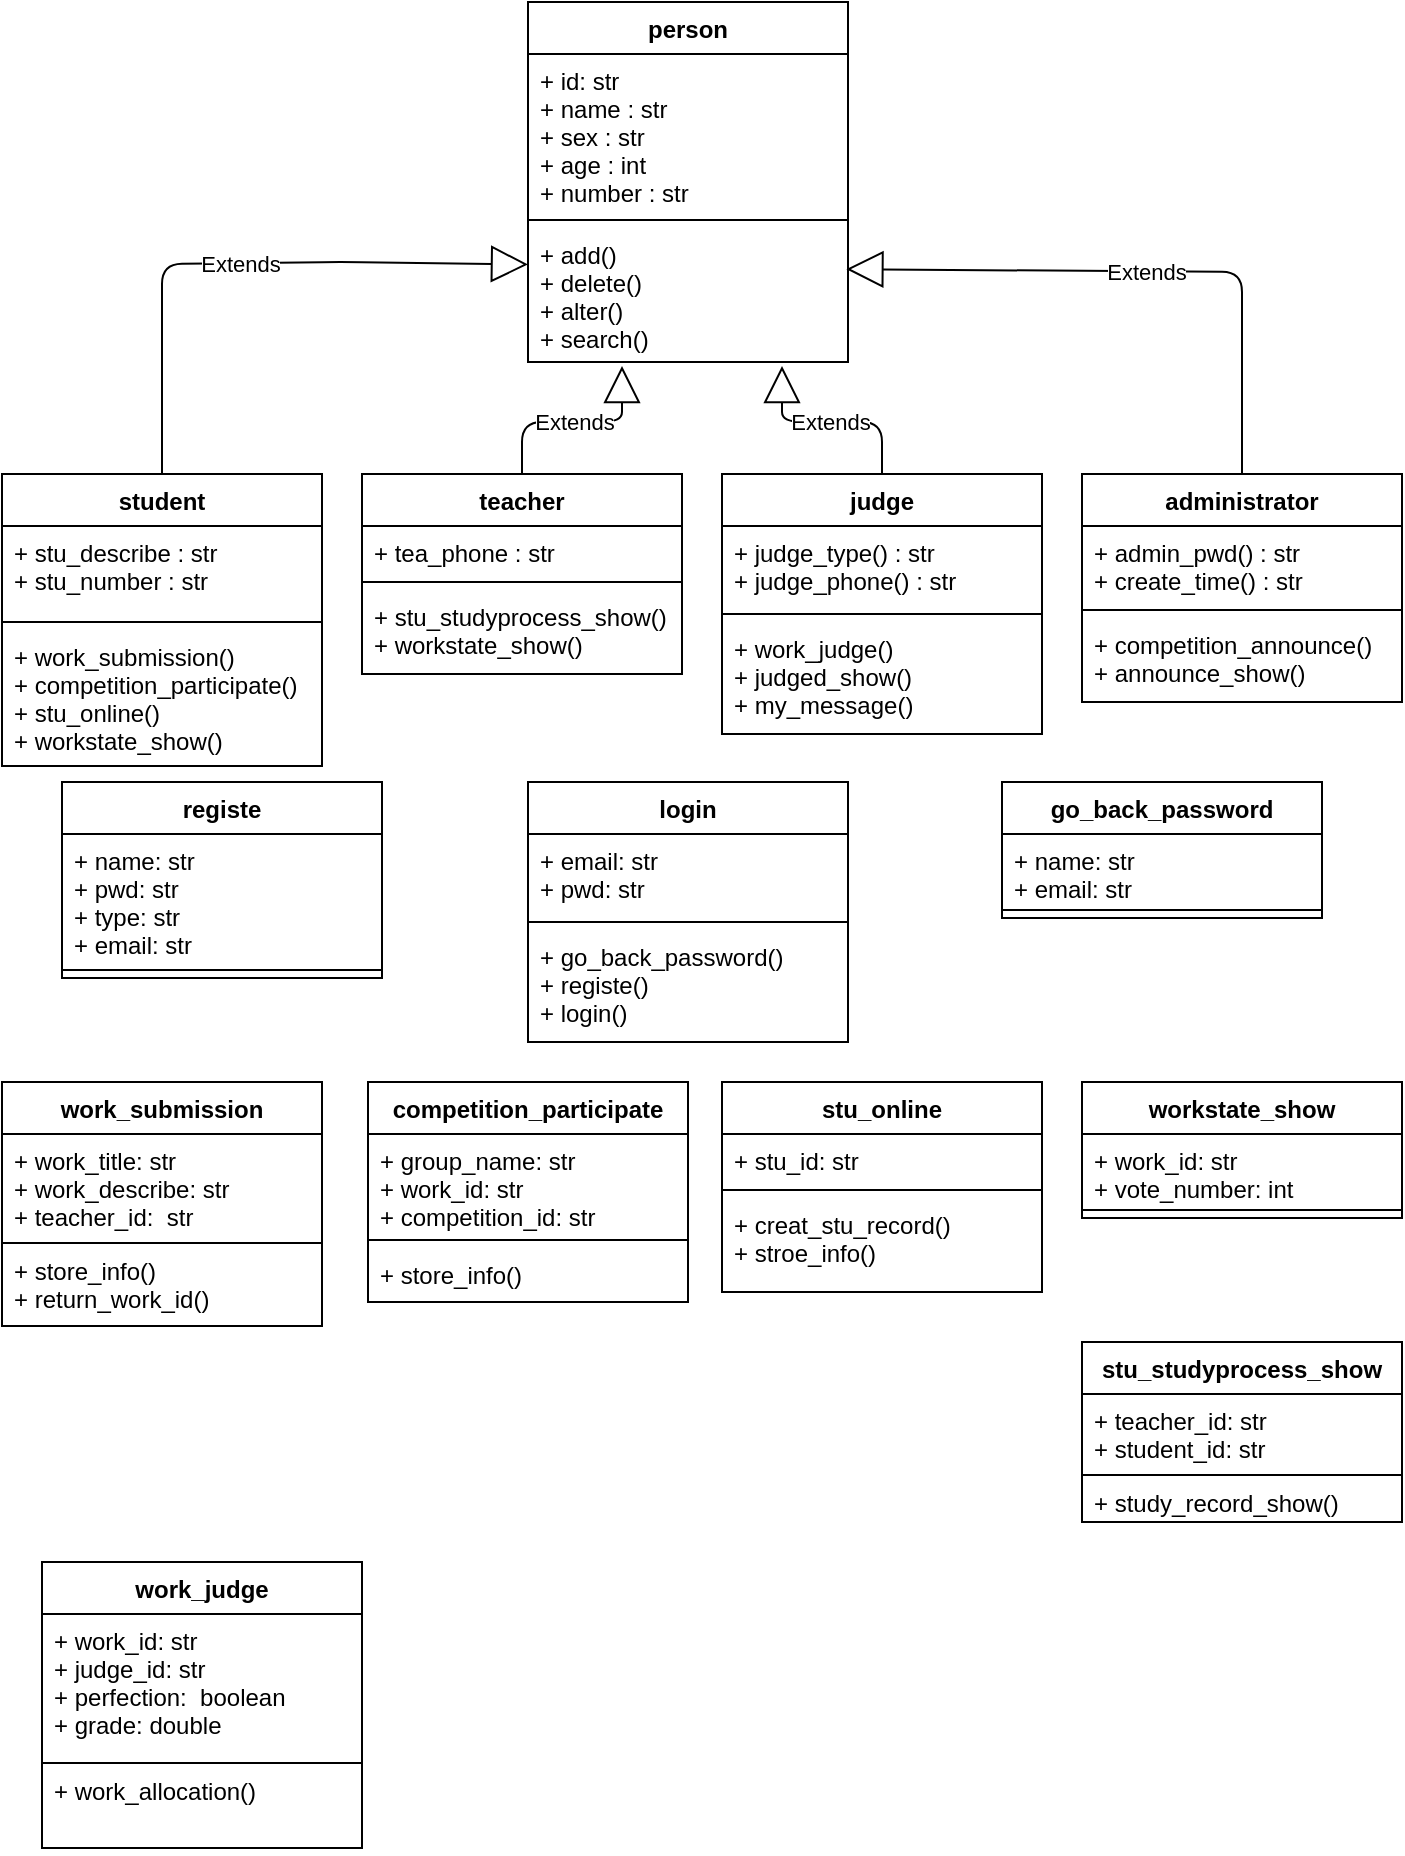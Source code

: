 <mxfile type="github" version="12.2.2" pages="1">
  <diagram id="kNJaRSYR2laIv3SLOteu" name="Page-1">
    <mxGraphModel grid="1" dx="1024" dy="562" gridSize="10" guides="1" tooltips="1" connect="1" arrows="1" fold="1" page="1" pageScale="1" pageWidth="827" pageHeight="1169" background="none" math="0" shadow="0">
      <root>
        <mxCell id="0"/>
        <mxCell id="1" parent="0"/>
        <mxCell id="h46t7ZVLvmUZL9ephCK2-1" value="student" parent="1" style="swimlane;fontStyle=1;align=center;verticalAlign=top;childLayout=stackLayout;horizontal=1;startSize=26;horizontalStack=0;resizeParent=1;resizeParentMax=0;resizeLast=0;collapsible=1;marginBottom=0;" vertex="1">
          <mxGeometry as="geometry" y="246" x="70" height="146" width="160"/>
        </mxCell>
        <mxCell id="h46t7ZVLvmUZL9ephCK2-2" value="+ stu_describe : str&#xa;+ stu_number : str&#xa;" parent="h46t7ZVLvmUZL9ephCK2-1" style="text;strokeColor=none;fillColor=none;align=left;verticalAlign=top;spacingLeft=4;spacingRight=4;overflow=hidden;rotatable=0;points=[[0,0.5],[1,0.5]];portConstraint=eastwest;" vertex="1">
          <mxGeometry as="geometry" y="26" height="44" width="160"/>
        </mxCell>
        <mxCell id="h46t7ZVLvmUZL9ephCK2-3" value="" parent="h46t7ZVLvmUZL9ephCK2-1" style="line;strokeWidth=1;fillColor=none;align=left;verticalAlign=middle;spacingTop=-1;spacingLeft=3;spacingRight=3;rotatable=0;labelPosition=right;points=[];portConstraint=eastwest;" vertex="1">
          <mxGeometry as="geometry" y="70" height="8" width="160"/>
        </mxCell>
        <mxCell id="h46t7ZVLvmUZL9ephCK2-4" value="+ work_submission()&#xa;+ competition_participate()&#xa;+ stu_online()&#xa;+ workstate_show()" parent="h46t7ZVLvmUZL9ephCK2-1" style="text;strokeColor=none;fillColor=none;align=left;verticalAlign=top;spacingLeft=4;spacingRight=4;overflow=hidden;rotatable=0;points=[[0,0.5],[1,0.5]];portConstraint=eastwest;" vertex="1">
          <mxGeometry as="geometry" y="78" height="68" width="160"/>
        </mxCell>
        <mxCell id="h46t7ZVLvmUZL9ephCK2-13" value="teacher" parent="1" style="swimlane;fontStyle=1;align=center;verticalAlign=top;childLayout=stackLayout;horizontal=1;startSize=26;horizontalStack=0;resizeParent=1;resizeParentMax=0;resizeLast=0;collapsible=1;marginBottom=0;" vertex="1">
          <mxGeometry as="geometry" y="246" x="250" height="100" width="160"/>
        </mxCell>
        <mxCell id="h46t7ZVLvmUZL9ephCK2-14" value="+ tea_phone : str&#xa;" parent="h46t7ZVLvmUZL9ephCK2-13" style="text;strokeColor=none;fillColor=none;align=left;verticalAlign=top;spacingLeft=4;spacingRight=4;overflow=hidden;rotatable=0;points=[[0,0.5],[1,0.5]];portConstraint=eastwest;" vertex="1">
          <mxGeometry as="geometry" y="26" height="24" width="160"/>
        </mxCell>
        <mxCell id="h46t7ZVLvmUZL9ephCK2-15" value="" parent="h46t7ZVLvmUZL9ephCK2-13" style="line;strokeWidth=1;fillColor=none;align=left;verticalAlign=middle;spacingTop=-1;spacingLeft=3;spacingRight=3;rotatable=0;labelPosition=right;points=[];portConstraint=eastwest;" vertex="1">
          <mxGeometry as="geometry" y="50" height="8" width="160"/>
        </mxCell>
        <mxCell id="h46t7ZVLvmUZL9ephCK2-16" value="+ stu_studyprocess_show()&#xa;+ workstate_show()" parent="h46t7ZVLvmUZL9ephCK2-13" style="text;strokeColor=none;fillColor=none;align=left;verticalAlign=top;spacingLeft=4;spacingRight=4;overflow=hidden;rotatable=0;points=[[0,0.5],[1,0.5]];portConstraint=eastwest;" vertex="1">
          <mxGeometry as="geometry" y="58" height="42" width="160"/>
        </mxCell>
        <mxCell id="h46t7ZVLvmUZL9ephCK2-17" value="person" parent="1" style="swimlane;fontStyle=1;align=center;verticalAlign=top;childLayout=stackLayout;horizontal=1;startSize=26;horizontalStack=0;resizeParent=1;resizeParentMax=0;resizeLast=0;collapsible=1;marginBottom=0;" vertex="1">
          <mxGeometry as="geometry" y="10" x="333" height="180" width="160"/>
        </mxCell>
        <mxCell id="h46t7ZVLvmUZL9ephCK2-18" value="+ id: str&#xa;+ name : str&#xa;+ sex : str&#xa;+ age : int&#xa;+ number : str&#xa;" parent="h46t7ZVLvmUZL9ephCK2-17" style="text;strokeColor=none;fillColor=none;align=left;verticalAlign=top;spacingLeft=4;spacingRight=4;overflow=hidden;rotatable=0;points=[[0,0.5],[1,0.5]];portConstraint=eastwest;" vertex="1">
          <mxGeometry as="geometry" y="26" height="79" width="160"/>
        </mxCell>
        <mxCell id="h46t7ZVLvmUZL9ephCK2-19" value="" parent="h46t7ZVLvmUZL9ephCK2-17" style="line;strokeWidth=1;fillColor=none;align=left;verticalAlign=middle;spacingTop=-1;spacingLeft=3;spacingRight=3;rotatable=0;labelPosition=right;points=[];portConstraint=eastwest;" vertex="1">
          <mxGeometry as="geometry" y="105" height="8" width="160"/>
        </mxCell>
        <mxCell id="h46t7ZVLvmUZL9ephCK2-20" value="+ add()&#xa;+ delete()&#xa;+ alter()&#xa;+ search()" parent="h46t7ZVLvmUZL9ephCK2-17" style="text;strokeColor=none;fillColor=none;align=left;verticalAlign=top;spacingLeft=4;spacingRight=4;overflow=hidden;rotatable=0;points=[[0,0.5],[1,0.5]];portConstraint=eastwest;" vertex="1">
          <mxGeometry as="geometry" y="113" height="67" width="160"/>
        </mxCell>
        <mxCell id="sRSMocwNlfBlnJbOxF7g-1" value="judge" parent="1" style="swimlane;fontStyle=1;align=center;verticalAlign=top;childLayout=stackLayout;horizontal=1;startSize=26;horizontalStack=0;resizeParent=1;resizeParentMax=0;resizeLast=0;collapsible=1;marginBottom=0;" vertex="1">
          <mxGeometry as="geometry" y="246" x="430" height="130" width="160"/>
        </mxCell>
        <mxCell id="sRSMocwNlfBlnJbOxF7g-2" value="+ judge_type() : str&#xa;+ judge_phone() : str&#xa;" parent="sRSMocwNlfBlnJbOxF7g-1" style="text;strokeColor=none;fillColor=none;align=left;verticalAlign=top;spacingLeft=4;spacingRight=4;overflow=hidden;rotatable=0;points=[[0,0.5],[1,0.5]];portConstraint=eastwest;" vertex="1">
          <mxGeometry as="geometry" y="26" height="40" width="160"/>
        </mxCell>
        <mxCell id="sRSMocwNlfBlnJbOxF7g-3" value="" parent="sRSMocwNlfBlnJbOxF7g-1" style="line;strokeWidth=1;fillColor=none;align=left;verticalAlign=middle;spacingTop=-1;spacingLeft=3;spacingRight=3;rotatable=0;labelPosition=right;points=[];portConstraint=eastwest;" vertex="1">
          <mxGeometry as="geometry" y="66" height="8" width="160"/>
        </mxCell>
        <mxCell id="sRSMocwNlfBlnJbOxF7g-4" value="+ work_judge()&#xa;+ judged_show()&#xa;+ my_message()" parent="sRSMocwNlfBlnJbOxF7g-1" style="text;strokeColor=none;fillColor=none;align=left;verticalAlign=top;spacingLeft=4;spacingRight=4;overflow=hidden;rotatable=0;points=[[0,0.5],[1,0.5]];portConstraint=eastwest;" vertex="1">
          <mxGeometry as="geometry" y="74" height="56" width="160"/>
        </mxCell>
        <mxCell id="KBRkSNbRuoJdF6qnBNHv-1" value="administrator" parent="1" style="swimlane;fontStyle=1;align=center;verticalAlign=top;childLayout=stackLayout;horizontal=1;startSize=26;horizontalStack=0;resizeParent=1;resizeParentMax=0;resizeLast=0;collapsible=1;marginBottom=0;" vertex="1">
          <mxGeometry as="geometry" y="246" x="610" height="114" width="160"/>
        </mxCell>
        <mxCell id="KBRkSNbRuoJdF6qnBNHv-2" value="+ admin_pwd() : str&#xa;+ create_time() : str&#xa;&#xa;" parent="KBRkSNbRuoJdF6qnBNHv-1" style="text;strokeColor=none;fillColor=none;align=left;verticalAlign=top;spacingLeft=4;spacingRight=4;overflow=hidden;rotatable=0;points=[[0,0.5],[1,0.5]];portConstraint=eastwest;" vertex="1">
          <mxGeometry as="geometry" y="26" height="38" width="160"/>
        </mxCell>
        <mxCell id="KBRkSNbRuoJdF6qnBNHv-3" value="" parent="KBRkSNbRuoJdF6qnBNHv-1" style="line;strokeWidth=1;fillColor=none;align=left;verticalAlign=middle;spacingTop=-1;spacingLeft=3;spacingRight=3;rotatable=0;labelPosition=right;points=[];portConstraint=eastwest;" vertex="1">
          <mxGeometry as="geometry" y="64" height="8" width="160"/>
        </mxCell>
        <mxCell id="KBRkSNbRuoJdF6qnBNHv-4" value="+ competition_announce()&#xa;+ announce_show()" parent="KBRkSNbRuoJdF6qnBNHv-1" style="text;strokeColor=none;fillColor=none;align=left;verticalAlign=top;spacingLeft=4;spacingRight=4;overflow=hidden;rotatable=0;points=[[0,0.5],[1,0.5]];portConstraint=eastwest;" vertex="1">
          <mxGeometry as="geometry" y="72" height="42" width="160"/>
        </mxCell>
        <mxCell id="KBRkSNbRuoJdF6qnBNHv-6" value="Extends" parent="1" style="endArrow=block;endSize=16;endFill=0;html=1;entryX=0;entryY=0.272;entryDx=0;entryDy=0;entryPerimeter=0;exitX=0.5;exitY=0;exitDx=0;exitDy=0;" source="h46t7ZVLvmUZL9ephCK2-1" edge="1" target="h46t7ZVLvmUZL9ephCK2-20">
          <mxGeometry as="geometry" width="160" relative="1">
            <mxPoint as="sourcePoint" y="240" x="150"/>
            <mxPoint as="targetPoint" y="200" x="371"/>
            <Array as="points">
              <mxPoint y="200" x="150"/>
              <mxPoint y="141" x="150"/>
              <mxPoint y="140" x="240"/>
            </Array>
          </mxGeometry>
        </mxCell>
        <mxCell id="KBRkSNbRuoJdF6qnBNHv-7" value="Extends" parent="1" style="endArrow=block;endSize=16;endFill=0;html=1;exitX=0.5;exitY=0;exitDx=0;exitDy=0;" source="h46t7ZVLvmUZL9ephCK2-13" edge="1">
          <mxGeometry as="geometry" width="160" relative="1">
            <mxPoint as="sourcePoint" y="230" x="300"/>
            <mxPoint as="targetPoint" y="192" x="380"/>
            <Array as="points">
              <mxPoint y="220" x="330"/>
              <mxPoint y="220" x="380"/>
            </Array>
          </mxGeometry>
        </mxCell>
        <mxCell id="KBRkSNbRuoJdF6qnBNHv-8" value="Extends" parent="1" style="endArrow=block;endSize=16;endFill=0;html=1;exitX=0.5;exitY=0;exitDx=0;exitDy=0;" edge="1">
          <mxGeometry as="geometry" width="160" relative="1">
            <mxPoint as="sourcePoint" y="246" x="510"/>
            <mxPoint as="targetPoint" y="192" x="460"/>
            <Array as="points">
              <mxPoint y="220" x="510"/>
              <mxPoint y="220" x="460"/>
            </Array>
          </mxGeometry>
        </mxCell>
        <mxCell id="KBRkSNbRuoJdF6qnBNHv-9" value="Extends" parent="1" style="endArrow=block;endSize=16;endFill=0;html=1;exitX=0.5;exitY=0;exitDx=0;exitDy=0;entryX=0.995;entryY=0.307;entryDx=0;entryDy=0;entryPerimeter=0;" source="KBRkSNbRuoJdF6qnBNHv-1" edge="1" target="h46t7ZVLvmUZL9ephCK2-20">
          <mxGeometry as="geometry" width="160" relative="1">
            <mxPoint as="sourcePoint" y="240" x="690"/>
            <mxPoint as="targetPoint" y="145" x="500"/>
            <Array as="points">
              <mxPoint y="210" x="690"/>
              <mxPoint y="145" x="690"/>
            </Array>
          </mxGeometry>
        </mxCell>
        <mxCell id="lNqKbpSjcWySZhpq0-KC-1" value="login" parent="1" style="swimlane;fontStyle=1;align=center;verticalAlign=top;childLayout=stackLayout;horizontal=1;startSize=26;horizontalStack=0;resizeParent=1;resizeParentMax=0;resizeLast=0;collapsible=1;marginBottom=0;" vertex="1">
          <mxGeometry as="geometry" y="400" x="333" height="130" width="160"/>
        </mxCell>
        <mxCell id="lNqKbpSjcWySZhpq0-KC-2" value="+ email: str&#xa;+ pwd: str" parent="lNqKbpSjcWySZhpq0-KC-1" style="text;strokeColor=none;fillColor=none;align=left;verticalAlign=top;spacingLeft=4;spacingRight=4;overflow=hidden;rotatable=0;points=[[0,0.5],[1,0.5]];portConstraint=eastwest;" vertex="1">
          <mxGeometry as="geometry" y="26" height="40" width="160"/>
        </mxCell>
        <mxCell id="lNqKbpSjcWySZhpq0-KC-3" value="" parent="lNqKbpSjcWySZhpq0-KC-1" style="line;strokeWidth=1;fillColor=none;align=left;verticalAlign=middle;spacingTop=-1;spacingLeft=3;spacingRight=3;rotatable=0;labelPosition=right;points=[];portConstraint=eastwest;" vertex="1">
          <mxGeometry as="geometry" y="66" height="8" width="160"/>
        </mxCell>
        <mxCell id="lNqKbpSjcWySZhpq0-KC-4" value="+ go_back_password()&#xa;+ registe()&#xa;+ login()" parent="lNqKbpSjcWySZhpq0-KC-1" style="text;strokeColor=none;fillColor=none;align=left;verticalAlign=top;spacingLeft=4;spacingRight=4;overflow=hidden;rotatable=0;points=[[0,0.5],[1,0.5]];portConstraint=eastwest;" vertex="1">
          <mxGeometry as="geometry" y="74" height="56" width="160"/>
        </mxCell>
        <mxCell id="lNqKbpSjcWySZhpq0-KC-5" value="registe" parent="1" style="swimlane;fontStyle=1;align=center;verticalAlign=top;childLayout=stackLayout;horizontal=1;startSize=26;horizontalStack=0;resizeParent=1;resizeParentMax=0;resizeLast=0;collapsible=1;marginBottom=0;" vertex="1">
          <mxGeometry as="geometry" y="400" x="100" height="98" width="160"/>
        </mxCell>
        <mxCell id="lNqKbpSjcWySZhpq0-KC-6" value="+ name: str&#xa;+ pwd: str&#xa;+ type: str&#xa;+ email: str" parent="lNqKbpSjcWySZhpq0-KC-5" style="text;strokeColor=none;fillColor=none;align=left;verticalAlign=top;spacingLeft=4;spacingRight=4;overflow=hidden;rotatable=0;points=[[0,0.5],[1,0.5]];portConstraint=eastwest;" vertex="1">
          <mxGeometry as="geometry" y="26" height="64" width="160"/>
        </mxCell>
        <mxCell id="lNqKbpSjcWySZhpq0-KC-7" value="" parent="lNqKbpSjcWySZhpq0-KC-5" style="line;strokeWidth=1;fillColor=none;align=left;verticalAlign=middle;spacingTop=-1;spacingLeft=3;spacingRight=3;rotatable=0;labelPosition=right;points=[];portConstraint=eastwest;" vertex="1">
          <mxGeometry as="geometry" y="90" height="8" width="160"/>
        </mxCell>
        <mxCell id="lNqKbpSjcWySZhpq0-KC-9" value="go_back_password" parent="1" style="swimlane;fontStyle=1;align=center;verticalAlign=top;childLayout=stackLayout;horizontal=1;startSize=26;horizontalStack=0;resizeParent=1;resizeParentMax=0;resizeLast=0;collapsible=1;marginBottom=0;" vertex="1">
          <mxGeometry as="geometry" y="400" x="570" height="68" width="160"/>
        </mxCell>
        <mxCell id="lNqKbpSjcWySZhpq0-KC-10" value="+ name: str&#xa;+ email: str" parent="lNqKbpSjcWySZhpq0-KC-9" style="text;strokeColor=none;fillColor=none;align=left;verticalAlign=top;spacingLeft=4;spacingRight=4;overflow=hidden;rotatable=0;points=[[0,0.5],[1,0.5]];portConstraint=eastwest;" vertex="1">
          <mxGeometry as="geometry" y="26" height="34" width="160"/>
        </mxCell>
        <mxCell id="lNqKbpSjcWySZhpq0-KC-11" value="" parent="lNqKbpSjcWySZhpq0-KC-9" style="line;strokeWidth=1;fillColor=none;align=left;verticalAlign=middle;spacingTop=-1;spacingLeft=3;spacingRight=3;rotatable=0;labelPosition=right;points=[];portConstraint=eastwest;" vertex="1">
          <mxGeometry as="geometry" y="60" height="8" width="160"/>
        </mxCell>
        <mxCell id="lNqKbpSjcWySZhpq0-KC-13" value="work_submission" parent="1" style="swimlane;fontStyle=1;align=center;verticalAlign=top;childLayout=stackLayout;horizontal=1;startSize=26;horizontalStack=0;resizeParent=1;resizeParentMax=0;resizeLast=0;collapsible=1;marginBottom=0;" vertex="1">
          <mxGeometry as="geometry" y="550" x="70" height="122" width="160"/>
        </mxCell>
        <mxCell id="lNqKbpSjcWySZhpq0-KC-14" value="+ work_title: str&#xa;+ work_describe: str&#xa;+ teacher_id:  str" parent="lNqKbpSjcWySZhpq0-KC-13" style="text;strokeColor=none;fillColor=none;align=left;verticalAlign=top;spacingLeft=4;spacingRight=4;overflow=hidden;rotatable=0;points=[[0,0.5],[1,0.5]];portConstraint=eastwest;" vertex="1">
          <mxGeometry as="geometry" y="26" height="54" width="160"/>
        </mxCell>
        <mxCell id="lNqKbpSjcWySZhpq0-KC-15" value="" parent="lNqKbpSjcWySZhpq0-KC-13" style="line;strokeWidth=1;fillColor=none;align=left;verticalAlign=middle;spacingTop=-1;spacingLeft=3;spacingRight=3;rotatable=0;labelPosition=right;points=[];portConstraint=eastwest;" vertex="1">
          <mxGeometry as="geometry" y="80" height="1" width="160"/>
        </mxCell>
        <mxCell id="lNqKbpSjcWySZhpq0-KC-16" value="+ store_info()&#xa;+ return_work_id()" parent="lNqKbpSjcWySZhpq0-KC-13" style="text;strokeColor=none;fillColor=none;align=left;verticalAlign=top;spacingLeft=4;spacingRight=4;overflow=hidden;rotatable=0;points=[[0,0.5],[1,0.5]];portConstraint=eastwest;" vertex="1">
          <mxGeometry as="geometry" y="81" height="41" width="160"/>
        </mxCell>
        <mxCell id="lNqKbpSjcWySZhpq0-KC-17" value="competition_participate" parent="1" style="swimlane;fontStyle=1;align=center;verticalAlign=top;childLayout=stackLayout;horizontal=1;startSize=26;horizontalStack=0;resizeParent=1;resizeParentMax=0;resizeLast=0;collapsible=1;marginBottom=0;" vertex="1">
          <mxGeometry as="geometry" y="550" x="253" height="110" width="160"/>
        </mxCell>
        <mxCell id="lNqKbpSjcWySZhpq0-KC-18" value="+ group_name: str&#xa;+ work_id: str&#xa;+ competition_id: str " parent="lNqKbpSjcWySZhpq0-KC-17" style="text;strokeColor=none;fillColor=none;align=left;verticalAlign=top;spacingLeft=4;spacingRight=4;overflow=hidden;rotatable=0;points=[[0,0.5],[1,0.5]];portConstraint=eastwest;" vertex="1">
          <mxGeometry as="geometry" y="26" height="49" width="160"/>
        </mxCell>
        <mxCell id="lNqKbpSjcWySZhpq0-KC-19" value="" parent="lNqKbpSjcWySZhpq0-KC-17" style="line;strokeWidth=1;fillColor=none;align=left;verticalAlign=middle;spacingTop=-1;spacingLeft=3;spacingRight=3;rotatable=0;labelPosition=right;points=[];portConstraint=eastwest;" vertex="1">
          <mxGeometry as="geometry" y="75" height="8" width="160"/>
        </mxCell>
        <mxCell id="lNqKbpSjcWySZhpq0-KC-20" value="+ store_info()" parent="lNqKbpSjcWySZhpq0-KC-17" style="text;strokeColor=none;fillColor=none;align=left;verticalAlign=top;spacingLeft=4;spacingRight=4;overflow=hidden;rotatable=0;points=[[0,0.5],[1,0.5]];portConstraint=eastwest;" vertex="1">
          <mxGeometry as="geometry" y="83" height="27" width="160"/>
        </mxCell>
        <mxCell id="lNqKbpSjcWySZhpq0-KC-21" value="stu_online" parent="1" style="swimlane;fontStyle=1;align=center;verticalAlign=top;childLayout=stackLayout;horizontal=1;startSize=26;horizontalStack=0;resizeParent=1;resizeParentMax=0;resizeLast=0;collapsible=1;marginBottom=0;" vertex="1">
          <mxGeometry as="geometry" y="550" x="430" height="105" width="160"/>
        </mxCell>
        <mxCell id="lNqKbpSjcWySZhpq0-KC-22" value="+ stu_id: str" parent="lNqKbpSjcWySZhpq0-KC-21" style="text;strokeColor=none;fillColor=none;align=left;verticalAlign=top;spacingLeft=4;spacingRight=4;overflow=hidden;rotatable=0;points=[[0,0.5],[1,0.5]];portConstraint=eastwest;" vertex="1">
          <mxGeometry as="geometry" y="26" height="24" width="160"/>
        </mxCell>
        <mxCell id="lNqKbpSjcWySZhpq0-KC-23" value="" parent="lNqKbpSjcWySZhpq0-KC-21" style="line;strokeWidth=1;fillColor=none;align=left;verticalAlign=middle;spacingTop=-1;spacingLeft=3;spacingRight=3;rotatable=0;labelPosition=right;points=[];portConstraint=eastwest;" vertex="1">
          <mxGeometry as="geometry" y="50" height="8" width="160"/>
        </mxCell>
        <mxCell id="lNqKbpSjcWySZhpq0-KC-24" value="+ creat_stu_record()&#xa;+ stroe_info()" parent="lNqKbpSjcWySZhpq0-KC-21" style="text;strokeColor=none;fillColor=none;align=left;verticalAlign=top;spacingLeft=4;spacingRight=4;overflow=hidden;rotatable=0;points=[[0,0.5],[1,0.5]];portConstraint=eastwest;" vertex="1">
          <mxGeometry as="geometry" y="58" height="47" width="160"/>
        </mxCell>
        <mxCell id="lNqKbpSjcWySZhpq0-KC-25" value="workstate_show" parent="1" style="swimlane;fontStyle=1;align=center;verticalAlign=top;childLayout=stackLayout;horizontal=1;startSize=26;horizontalStack=0;resizeParent=1;resizeParentMax=0;resizeLast=0;collapsible=1;marginBottom=0;" vertex="1">
          <mxGeometry as="geometry" y="550" x="610" height="68" width="160"/>
        </mxCell>
        <mxCell id="lNqKbpSjcWySZhpq0-KC-26" value="+ work_id: str&#xa;+ vote_number: int&#xa;  " parent="lNqKbpSjcWySZhpq0-KC-25" style="text;strokeColor=none;fillColor=none;align=left;verticalAlign=top;spacingLeft=4;spacingRight=4;overflow=hidden;rotatable=0;points=[[0,0.5],[1,0.5]];portConstraint=eastwest;" vertex="1">
          <mxGeometry as="geometry" y="26" height="34" width="160"/>
        </mxCell>
        <mxCell id="lNqKbpSjcWySZhpq0-KC-27" value="" parent="lNqKbpSjcWySZhpq0-KC-25" style="line;strokeWidth=1;fillColor=none;align=left;verticalAlign=middle;spacingTop=-1;spacingLeft=3;spacingRight=3;rotatable=0;labelPosition=right;points=[];portConstraint=eastwest;" vertex="1">
          <mxGeometry as="geometry" y="60" height="8" width="160"/>
        </mxCell>
        <mxCell id="lNqKbpSjcWySZhpq0-KC-29" value="stu_studyprocess_show" parent="1" style="swimlane;fontStyle=1;align=center;verticalAlign=top;childLayout=stackLayout;horizontal=1;startSize=26;horizontalStack=0;resizeParent=1;resizeParentMax=0;resizeLast=0;collapsible=1;marginBottom=0;" vertex="1">
          <mxGeometry as="geometry" y="680" x="610" height="90" width="160"/>
        </mxCell>
        <mxCell id="lNqKbpSjcWySZhpq0-KC-30" value="+ teacher_id: str&#xa;+ student_id: str" parent="lNqKbpSjcWySZhpq0-KC-29" style="text;strokeColor=none;fillColor=none;align=left;verticalAlign=top;spacingLeft=4;spacingRight=4;overflow=hidden;rotatable=0;points=[[0,0.5],[1,0.5]];portConstraint=eastwest;" vertex="1">
          <mxGeometry as="geometry" y="26" height="40" width="160"/>
        </mxCell>
        <mxCell id="lNqKbpSjcWySZhpq0-KC-31" value="" parent="lNqKbpSjcWySZhpq0-KC-29" style="line;strokeWidth=1;fillColor=none;align=left;verticalAlign=middle;spacingTop=-1;spacingLeft=3;spacingRight=3;rotatable=0;labelPosition=right;points=[];portConstraint=eastwest;" vertex="1">
          <mxGeometry as="geometry" y="66" height="1" width="160"/>
        </mxCell>
        <mxCell id="lNqKbpSjcWySZhpq0-KC-32" value="+ study_record_show()" parent="lNqKbpSjcWySZhpq0-KC-29" style="text;strokeColor=none;fillColor=none;align=left;verticalAlign=top;spacingLeft=4;spacingRight=4;overflow=hidden;rotatable=0;points=[[0,0.5],[1,0.5]];portConstraint=eastwest;" vertex="1">
          <mxGeometry as="geometry" y="67" height="23" width="160"/>
        </mxCell>
        <mxCell id="lNqKbpSjcWySZhpq0-KC-33" value="work_judge" parent="1" style="swimlane;fontStyle=1;align=center;verticalAlign=top;childLayout=stackLayout;horizontal=1;startSize=26;horizontalStack=0;resizeParent=1;resizeParentMax=0;resizeLast=0;collapsible=1;marginBottom=0;" vertex="1">
          <mxGeometry as="geometry" y="790" x="90" height="143" width="160"/>
        </mxCell>
        <mxCell id="lNqKbpSjcWySZhpq0-KC-34" value="+ work_id: str&#xa;+ judge_id: str&#xa;+ perfection:  boolean&#xa;+ grade: double" parent="lNqKbpSjcWySZhpq0-KC-33" style="text;strokeColor=none;fillColor=none;align=left;verticalAlign=top;spacingLeft=4;spacingRight=4;overflow=hidden;rotatable=0;points=[[0,0.5],[1,0.5]];portConstraint=eastwest;" vertex="1">
          <mxGeometry as="geometry" y="26" height="74" width="160"/>
        </mxCell>
        <mxCell id="lNqKbpSjcWySZhpq0-KC-35" value="" parent="lNqKbpSjcWySZhpq0-KC-33" style="line;strokeWidth=1;fillColor=none;align=left;verticalAlign=middle;spacingTop=-1;spacingLeft=3;spacingRight=3;rotatable=0;labelPosition=right;points=[];portConstraint=eastwest;" vertex="1">
          <mxGeometry as="geometry" y="100" height="1" width="160"/>
        </mxCell>
        <mxCell id="lNqKbpSjcWySZhpq0-KC-36" value="+ work_allocation()" parent="lNqKbpSjcWySZhpq0-KC-33" style="text;strokeColor=none;fillColor=none;align=left;verticalAlign=top;spacingLeft=4;spacingRight=4;overflow=hidden;rotatable=0;points=[[0,0.5],[1,0.5]];portConstraint=eastwest;" vertex="1">
          <mxGeometry as="geometry" y="101" height="42" width="160"/>
        </mxCell>
      </root>
    </mxGraphModel>
  </diagram>
</mxfile>
